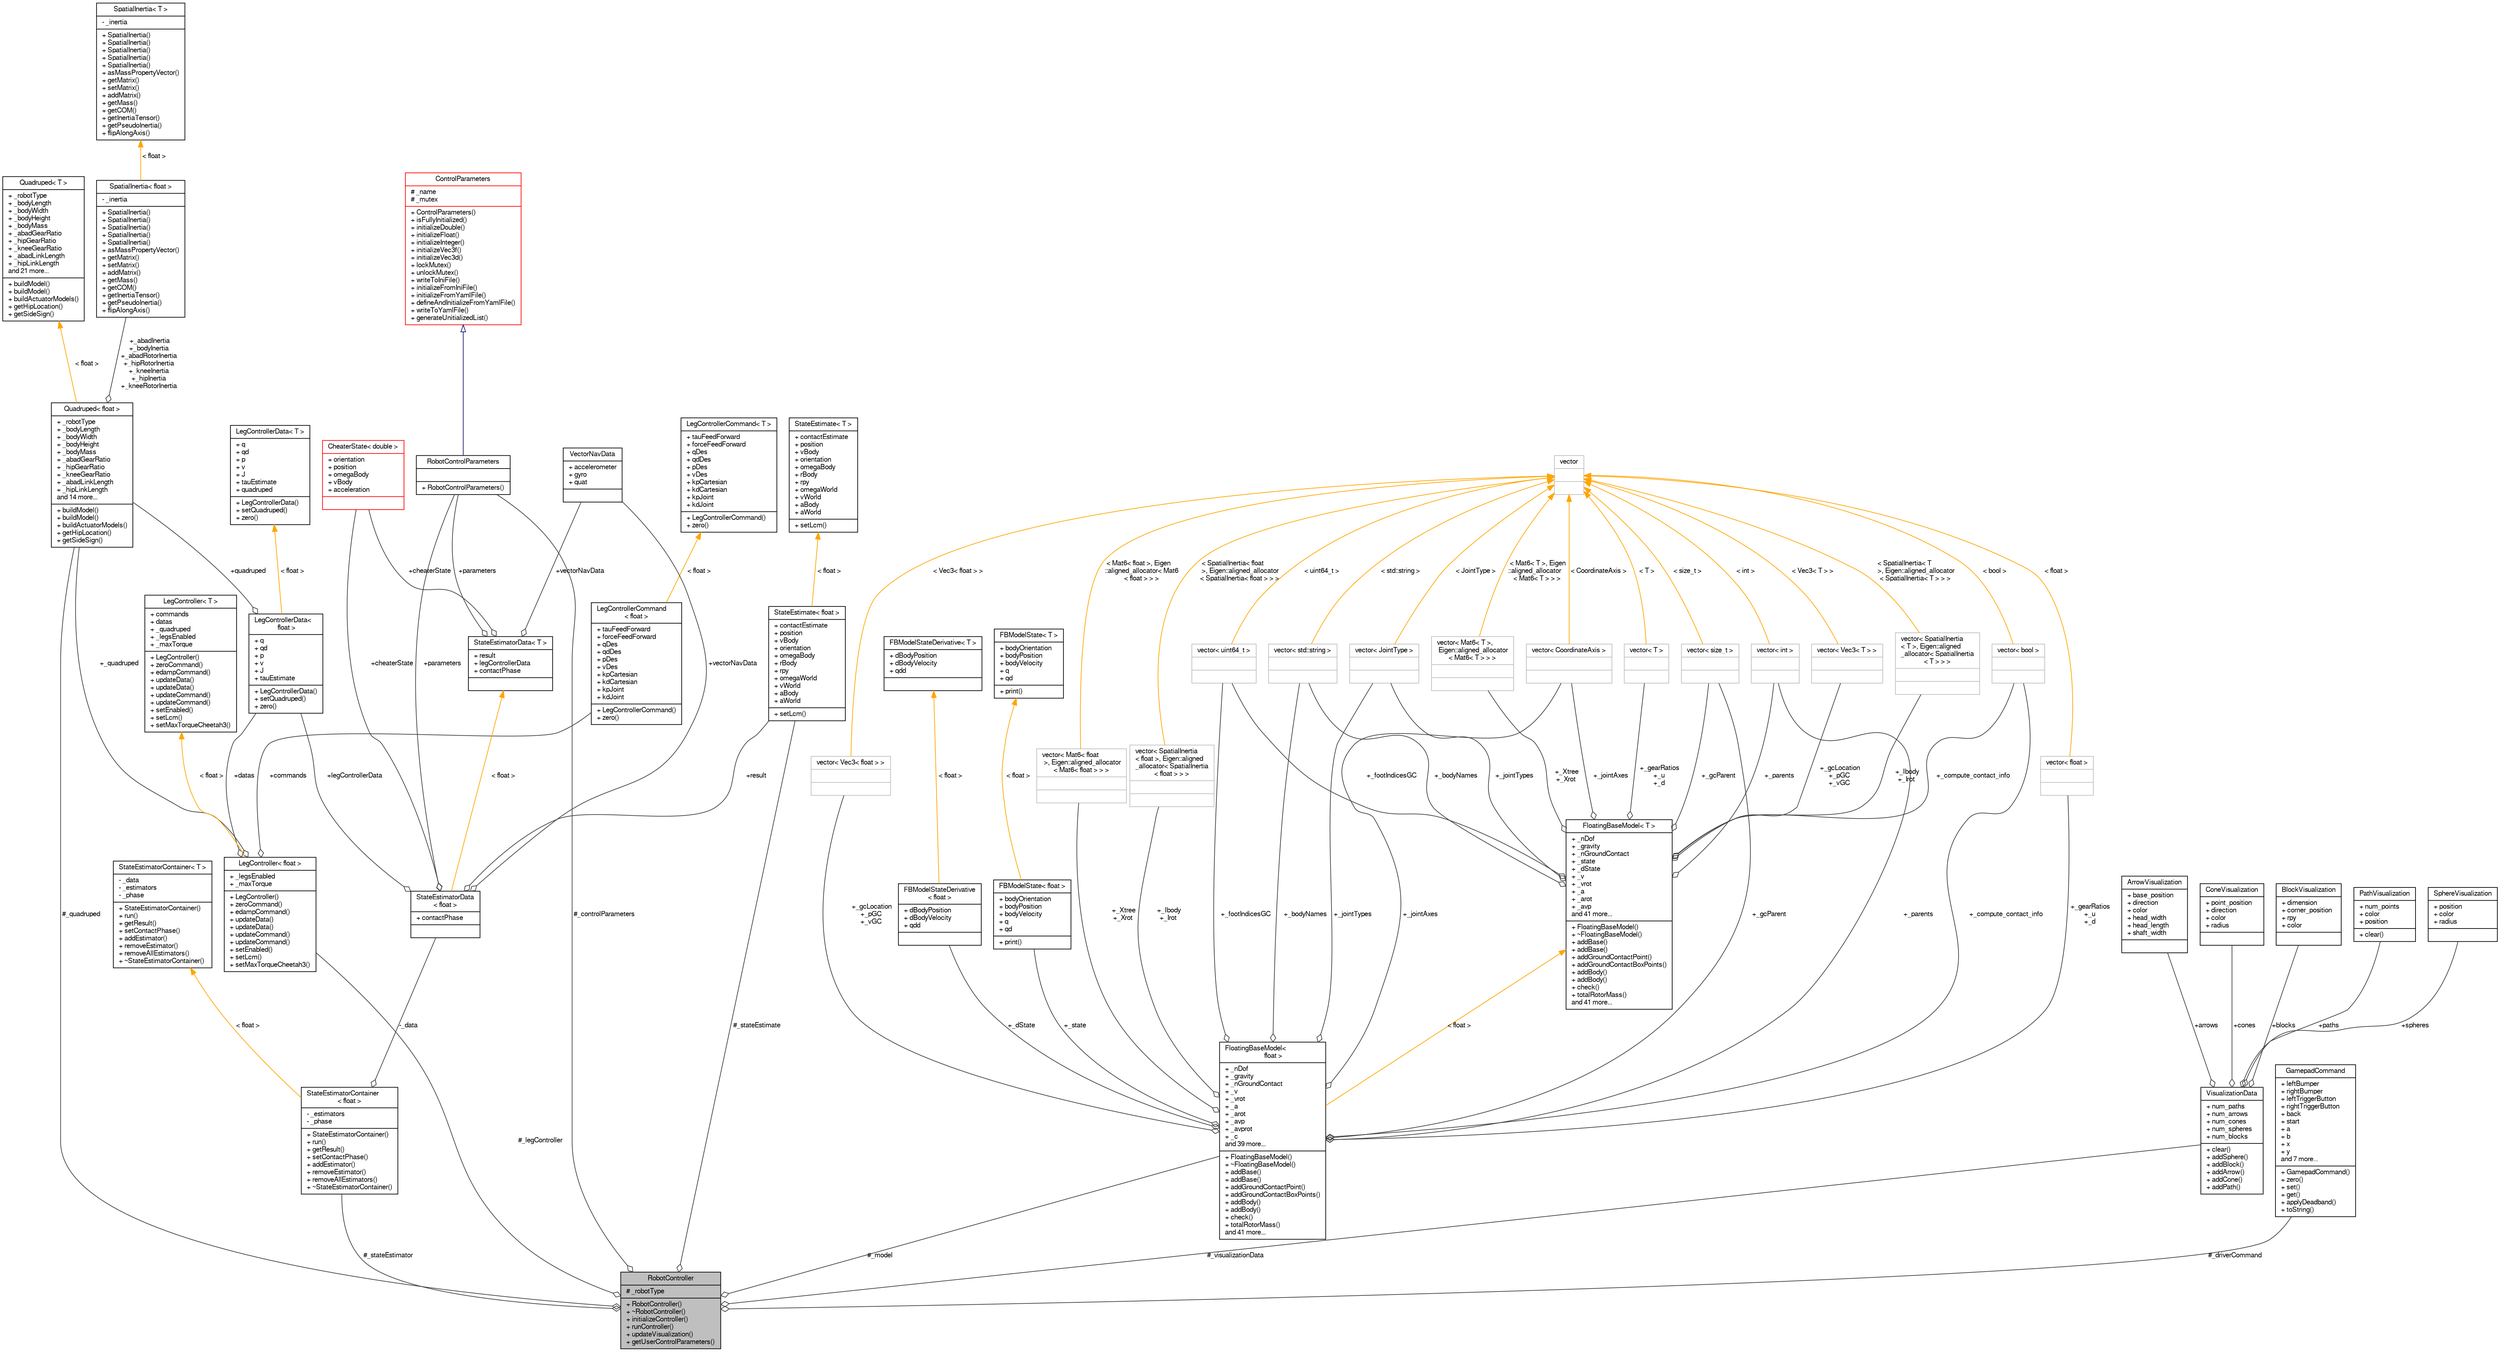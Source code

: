 digraph "RobotController"
{
  edge [fontname="FreeSans",fontsize="10",labelfontname="FreeSans",labelfontsize="10"];
  node [fontname="FreeSans",fontsize="10",shape=record];
  Node1 [label="{RobotController\n|# _robotType\l|+ RobotController()\l+ ~RobotController()\l+ initializeController()\l+ runController()\l+ updateVisualization()\l+ getUserControlParameters()\l}",height=0.2,width=0.4,color="black", fillcolor="grey75", style="filled", fontcolor="black"];
  Node2 -> Node1 [color="grey25",fontsize="10",style="solid",label=" #_stateEstimate" ,arrowhead="odiamond",fontname="FreeSans"];
  Node2 [label="{StateEstimate\< float \>\n|+ contactEstimate\l+ position\l+ vBody\l+ orientation\l+ omegaBody\l+ rBody\l+ rpy\l+ omegaWorld\l+ vWorld\l+ aBody\l+ aWorld\l|+ setLcm()\l}",height=0.2,width=0.4,color="black", fillcolor="white", style="filled",URL="$dd/df3/struct_state_estimate.html"];
  Node3 -> Node2 [dir="back",color="orange",fontsize="10",style="solid",label=" \< float \>" ,fontname="FreeSans"];
  Node3 [label="{StateEstimate\< T \>\n|+ contactEstimate\l+ position\l+ vBody\l+ orientation\l+ omegaBody\l+ rBody\l+ rpy\l+ omegaWorld\l+ vWorld\l+ aBody\l+ aWorld\l|+ setLcm()\l}",height=0.2,width=0.4,color="black", fillcolor="white", style="filled",URL="$dd/df3/struct_state_estimate.html"];
  Node4 -> Node1 [color="grey25",fontsize="10",style="solid",label=" #_legController" ,arrowhead="odiamond",fontname="FreeSans"];
  Node4 [label="{LegController\< float \>\n|+ _legsEnabled\l+ _maxTorque\l|+ LegController()\l+ zeroCommand()\l+ edampCommand()\l+ updateData()\l+ updateData()\l+ updateCommand()\l+ updateCommand()\l+ setEnabled()\l+ setLcm()\l+ setMaxTorqueCheetah3()\l}",height=0.2,width=0.4,color="black", fillcolor="white", style="filled",URL="$d0/d96/class_leg_controller.html"];
  Node5 -> Node4 [color="grey25",fontsize="10",style="solid",label=" +datas" ,arrowhead="odiamond",fontname="FreeSans"];
  Node5 [label="{LegControllerData\<\l float \>\n|+ q\l+ qd\l+ p\l+ v\l+ J\l+ tauEstimate\l|+ LegControllerData()\l+ setQuadruped()\l+ zero()\l}",height=0.2,width=0.4,color="black", fillcolor="white", style="filled",URL="$d7/d6e/struct_leg_controller_data.html"];
  Node6 -> Node5 [color="grey25",fontsize="10",style="solid",label=" +quadruped" ,arrowhead="odiamond",fontname="FreeSans"];
  Node6 [label="{Quadruped\< float \>\n|+ _robotType\l+ _bodyLength\l+ _bodyWidth\l+ _bodyHeight\l+ _bodyMass\l+ _abadGearRatio\l+ _hipGearRatio\l+ _kneeGearRatio\l+ _abadLinkLength\l+ _hipLinkLength\land 14 more...\l|+ buildModel()\l+ buildModel()\l+ buildActuatorModels()\l+ getHipLocation()\l+ getSideSign()\l}",height=0.2,width=0.4,color="black", fillcolor="white", style="filled",URL="$dc/d66/class_quadruped.html"];
  Node7 -> Node6 [color="grey25",fontsize="10",style="solid",label=" +_abadInertia\n+_bodyInertia\n+_abadRotorInertia\n+_hipRotorInertia\n+_kneeInertia\n+_hipInertia\n+_kneeRotorInertia" ,arrowhead="odiamond",fontname="FreeSans"];
  Node7 [label="{SpatialInertia\< float \>\n|- _inertia\l|+ SpatialInertia()\l+ SpatialInertia()\l+ SpatialInertia()\l+ SpatialInertia()\l+ SpatialInertia()\l+ asMassPropertyVector()\l+ getMatrix()\l+ setMatrix()\l+ addMatrix()\l+ getMass()\l+ getCOM()\l+ getInertiaTensor()\l+ getPseudoInertia()\l+ flipAlongAxis()\l}",height=0.2,width=0.4,color="black", fillcolor="white", style="filled",URL="$d6/d81/class_spatial_inertia.html"];
  Node8 -> Node7 [dir="back",color="orange",fontsize="10",style="solid",label=" \< float \>" ,fontname="FreeSans"];
  Node8 [label="{SpatialInertia\< T \>\n|- _inertia\l|+ SpatialInertia()\l+ SpatialInertia()\l+ SpatialInertia()\l+ SpatialInertia()\l+ SpatialInertia()\l+ asMassPropertyVector()\l+ getMatrix()\l+ setMatrix()\l+ addMatrix()\l+ getMass()\l+ getCOM()\l+ getInertiaTensor()\l+ getPseudoInertia()\l+ flipAlongAxis()\l}",height=0.2,width=0.4,color="black", fillcolor="white", style="filled",URL="$d6/d81/class_spatial_inertia.html"];
  Node9 -> Node6 [dir="back",color="orange",fontsize="10",style="solid",label=" \< float \>" ,fontname="FreeSans"];
  Node9 [label="{Quadruped\< T \>\n|+ _robotType\l+ _bodyLength\l+ _bodyWidth\l+ _bodyHeight\l+ _bodyMass\l+ _abadGearRatio\l+ _hipGearRatio\l+ _kneeGearRatio\l+ _abadLinkLength\l+ _hipLinkLength\land 21 more...\l|+ buildModel()\l+ buildModel()\l+ buildActuatorModels()\l+ getHipLocation()\l+ getSideSign()\l}",height=0.2,width=0.4,color="black", fillcolor="white", style="filled",URL="$dc/d66/class_quadruped.html"];
  Node10 -> Node5 [dir="back",color="orange",fontsize="10",style="solid",label=" \< float \>" ,fontname="FreeSans"];
  Node10 [label="{LegControllerData\< T \>\n|+ q\l+ qd\l+ p\l+ v\l+ J\l+ tauEstimate\l+ quadruped\l|+ LegControllerData()\l+ setQuadruped()\l+ zero()\l}",height=0.2,width=0.4,color="black", fillcolor="white", style="filled",URL="$d7/d6e/struct_leg_controller_data.html"];
  Node6 -> Node4 [color="grey25",fontsize="10",style="solid",label=" +_quadruped" ,arrowhead="odiamond",fontname="FreeSans"];
  Node11 -> Node4 [color="grey25",fontsize="10",style="solid",label=" +commands" ,arrowhead="odiamond",fontname="FreeSans"];
  Node11 [label="{LegControllerCommand\l\< float \>\n|+ tauFeedForward\l+ forceFeedForward\l+ qDes\l+ qdDes\l+ pDes\l+ vDes\l+ kpCartesian\l+ kdCartesian\l+ kpJoint\l+ kdJoint\l|+ LegControllerCommand()\l+ zero()\l}",height=0.2,width=0.4,color="black", fillcolor="white", style="filled",URL="$d1/d6a/struct_leg_controller_command.html"];
  Node12 -> Node11 [dir="back",color="orange",fontsize="10",style="solid",label=" \< float \>" ,fontname="FreeSans"];
  Node12 [label="{LegControllerCommand\< T \>\n|+ tauFeedForward\l+ forceFeedForward\l+ qDes\l+ qdDes\l+ pDes\l+ vDes\l+ kpCartesian\l+ kdCartesian\l+ kpJoint\l+ kdJoint\l|+ LegControllerCommand()\l+ zero()\l}",height=0.2,width=0.4,color="black", fillcolor="white", style="filled",URL="$d1/d6a/struct_leg_controller_command.html"];
  Node13 -> Node4 [dir="back",color="orange",fontsize="10",style="solid",label=" \< float \>" ,fontname="FreeSans"];
  Node13 [label="{LegController\< T \>\n|+ commands\l+ datas\l+ _quadruped\l+ _legsEnabled\l+ _maxTorque\l|+ LegController()\l+ zeroCommand()\l+ edampCommand()\l+ updateData()\l+ updateData()\l+ updateCommand()\l+ updateCommand()\l+ setEnabled()\l+ setLcm()\l+ setMaxTorqueCheetah3()\l}",height=0.2,width=0.4,color="black", fillcolor="white", style="filled",URL="$d0/d96/class_leg_controller.html"];
  Node14 -> Node1 [color="grey25",fontsize="10",style="solid",label=" #_model" ,arrowhead="odiamond",fontname="FreeSans"];
  Node14 [label="{FloatingBaseModel\<\l float \>\n|+ _nDof\l+ _gravity\l+ _nGroundContact\l+ _v\l+ _vrot\l+ _a\l+ _arot\l+ _avp\l+ _avprot\l+ _c\land 39 more...\l|+ FloatingBaseModel()\l+ ~FloatingBaseModel()\l+ addBase()\l+ addBase()\l+ addGroundContactPoint()\l+ addGroundContactBoxPoints()\l+ addBody()\l+ addBody()\l+ check()\l+ totalRotorMass()\land 41 more...\l}",height=0.2,width=0.4,color="black", fillcolor="white", style="filled",URL="$d6/db1/class_floating_base_model.html"];
  Node15 -> Node14 [color="grey25",fontsize="10",style="solid",label=" +_state" ,arrowhead="odiamond",fontname="FreeSans"];
  Node15 [label="{FBModelState\< float \>\n|+ bodyOrientation\l+ bodyPosition\l+ bodyVelocity\l+ q\l+ qd\l|+ print()\l}",height=0.2,width=0.4,color="black", fillcolor="white", style="filled",URL="$de/d75/struct_f_b_model_state.html"];
  Node16 -> Node15 [dir="back",color="orange",fontsize="10",style="solid",label=" \< float \>" ,fontname="FreeSans"];
  Node16 [label="{FBModelState\< T \>\n|+ bodyOrientation\l+ bodyPosition\l+ bodyVelocity\l+ q\l+ qd\l|+ print()\l}",height=0.2,width=0.4,color="black", fillcolor="white", style="filled",URL="$de/d75/struct_f_b_model_state.html"];
  Node17 -> Node14 [color="grey25",fontsize="10",style="solid",label=" +_Xtree\n+_Xrot" ,arrowhead="odiamond",fontname="FreeSans"];
  Node17 [label="{vector\< Mat6\< float\l \>, Eigen::aligned_allocator\l\< Mat6\< float \> \> \>\n||}",height=0.2,width=0.4,color="grey75", fillcolor="white", style="filled"];
  Node18 -> Node17 [dir="back",color="orange",fontsize="10",style="solid",label=" \< Mat6\< float \>, Eigen\l::aligned_allocator\< Mat6\l\< float \> \> \>" ,fontname="FreeSans"];
  Node18 [label="{vector\n||}",height=0.2,width=0.4,color="grey75", fillcolor="white", style="filled"];
  Node19 -> Node14 [color="grey25",fontsize="10",style="solid",label=" +_Ibody\n+_Irot" ,arrowhead="odiamond",fontname="FreeSans"];
  Node19 [label="{vector\< SpatialInertia\l\< float \>, Eigen::aligned\l_allocator\< SpatialInertia\l\< float \> \> \>\n||}",height=0.2,width=0.4,color="grey75", fillcolor="white", style="filled"];
  Node18 -> Node19 [dir="back",color="orange",fontsize="10",style="solid",label=" \< SpatialInertia\< float\l \>, Eigen::aligned_allocator\l\< SpatialInertia\< float \> \> \>" ,fontname="FreeSans"];
  Node20 -> Node14 [color="grey25",fontsize="10",style="solid",label=" +_jointTypes" ,arrowhead="odiamond",fontname="FreeSans"];
  Node20 [label="{vector\< JointType \>\n||}",height=0.2,width=0.4,color="grey75", fillcolor="white", style="filled"];
  Node18 -> Node20 [dir="back",color="orange",fontsize="10",style="solid",label=" \< JointType \>" ,fontname="FreeSans"];
  Node21 -> Node14 [color="grey25",fontsize="10",style="solid",label=" +_jointAxes" ,arrowhead="odiamond",fontname="FreeSans"];
  Node21 [label="{vector\< CoordinateAxis \>\n||}",height=0.2,width=0.4,color="grey75", fillcolor="white", style="filled"];
  Node18 -> Node21 [dir="back",color="orange",fontsize="10",style="solid",label=" \< CoordinateAxis \>" ,fontname="FreeSans"];
  Node22 -> Node14 [color="grey25",fontsize="10",style="solid",label=" +_footIndicesGC" ,arrowhead="odiamond",fontname="FreeSans"];
  Node22 [label="{vector\< uint64_t \>\n||}",height=0.2,width=0.4,color="grey75", fillcolor="white", style="filled"];
  Node18 -> Node22 [dir="back",color="orange",fontsize="10",style="solid",label=" \< uint64_t \>" ,fontname="FreeSans"];
  Node23 -> Node14 [color="grey25",fontsize="10",style="solid",label=" +_gcParent" ,arrowhead="odiamond",fontname="FreeSans"];
  Node23 [label="{vector\< size_t \>\n||}",height=0.2,width=0.4,color="grey75", fillcolor="white", style="filled"];
  Node18 -> Node23 [dir="back",color="orange",fontsize="10",style="solid",label=" \< size_t \>" ,fontname="FreeSans"];
  Node24 -> Node14 [color="grey25",fontsize="10",style="solid",label=" +_gearRatios\n+_u\n+_d" ,arrowhead="odiamond",fontname="FreeSans"];
  Node24 [label="{vector\< float \>\n||}",height=0.2,width=0.4,color="grey75", fillcolor="white", style="filled"];
  Node18 -> Node24 [dir="back",color="orange",fontsize="10",style="solid",label=" \< float \>" ,fontname="FreeSans"];
  Node25 -> Node14 [color="grey25",fontsize="10",style="solid",label=" +_parents" ,arrowhead="odiamond",fontname="FreeSans"];
  Node25 [label="{vector\< int \>\n||}",height=0.2,width=0.4,color="grey75", fillcolor="white", style="filled"];
  Node18 -> Node25 [dir="back",color="orange",fontsize="10",style="solid",label=" \< int \>" ,fontname="FreeSans"];
  Node26 -> Node14 [color="grey25",fontsize="10",style="solid",label=" +_dState" ,arrowhead="odiamond",fontname="FreeSans"];
  Node26 [label="{FBModelStateDerivative\l\< float \>\n|+ dBodyPosition\l+ dBodyVelocity\l+ qdd\l|}",height=0.2,width=0.4,color="black", fillcolor="white", style="filled",URL="$de/dce/struct_f_b_model_state_derivative.html"];
  Node27 -> Node26 [dir="back",color="orange",fontsize="10",style="solid",label=" \< float \>" ,fontname="FreeSans"];
  Node27 [label="{FBModelStateDerivative\< T \>\n|+ dBodyPosition\l+ dBodyVelocity\l+ qdd\l|}",height=0.2,width=0.4,color="black", fillcolor="white", style="filled",URL="$de/dce/struct_f_b_model_state_derivative.html"];
  Node28 -> Node14 [color="grey25",fontsize="10",style="solid",label=" +_compute_contact_info" ,arrowhead="odiamond",fontname="FreeSans"];
  Node28 [label="{vector\< bool \>\n||}",height=0.2,width=0.4,color="grey75", fillcolor="white", style="filled"];
  Node18 -> Node28 [dir="back",color="orange",fontsize="10",style="solid",label=" \< bool \>" ,fontname="FreeSans"];
  Node29 -> Node14 [color="grey25",fontsize="10",style="solid",label=" +_bodyNames" ,arrowhead="odiamond",fontname="FreeSans"];
  Node29 [label="{vector\< std::string \>\n||}",height=0.2,width=0.4,color="grey75", fillcolor="white", style="filled"];
  Node18 -> Node29 [dir="back",color="orange",fontsize="10",style="solid",label=" \< std::string \>" ,fontname="FreeSans"];
  Node30 -> Node14 [color="grey25",fontsize="10",style="solid",label=" +_gcLocation\n+_pGC\n+_vGC" ,arrowhead="odiamond",fontname="FreeSans"];
  Node30 [label="{vector\< Vec3\< float \> \>\n||}",height=0.2,width=0.4,color="grey75", fillcolor="white", style="filled"];
  Node18 -> Node30 [dir="back",color="orange",fontsize="10",style="solid",label=" \< Vec3\< float \> \>" ,fontname="FreeSans"];
  Node31 -> Node14 [dir="back",color="orange",fontsize="10",style="solid",label=" \< float \>" ,fontname="FreeSans"];
  Node31 [label="{FloatingBaseModel\< T \>\n|+ _nDof\l+ _gravity\l+ _nGroundContact\l+ _state\l+ _dState\l+ _v\l+ _vrot\l+ _a\l+ _arot\l+ _avp\land 41 more...\l|+ FloatingBaseModel()\l+ ~FloatingBaseModel()\l+ addBase()\l+ addBase()\l+ addGroundContactPoint()\l+ addGroundContactBoxPoints()\l+ addBody()\l+ addBody()\l+ check()\l+ totalRotorMass()\land 41 more...\l}",height=0.2,width=0.4,color="black", fillcolor="white", style="filled",URL="$d6/db1/class_floating_base_model.html"];
  Node32 -> Node31 [color="grey25",fontsize="10",style="solid",label=" +_gcLocation\n+_pGC\n+_vGC" ,arrowhead="odiamond",fontname="FreeSans"];
  Node32 [label="{vector\< Vec3\< T \> \>\n||}",height=0.2,width=0.4,color="grey75", fillcolor="white", style="filled"];
  Node18 -> Node32 [dir="back",color="orange",fontsize="10",style="solid",label=" \< Vec3\< T \> \>" ,fontname="FreeSans"];
  Node33 -> Node31 [color="grey25",fontsize="10",style="solid",label=" +_Ibody\n+_Irot" ,arrowhead="odiamond",fontname="FreeSans"];
  Node33 [label="{vector\< SpatialInertia\l\< T \>, Eigen::aligned\l_allocator\< SpatialInertia\l\< T \> \> \>\n||}",height=0.2,width=0.4,color="grey75", fillcolor="white", style="filled"];
  Node18 -> Node33 [dir="back",color="orange",fontsize="10",style="solid",label=" \< SpatialInertia\< T\l \>, Eigen::aligned_allocator\l\< SpatialInertia\< T \> \> \>" ,fontname="FreeSans"];
  Node34 -> Node31 [color="grey25",fontsize="10",style="solid",label=" +_Xtree\n+_Xrot" ,arrowhead="odiamond",fontname="FreeSans"];
  Node34 [label="{vector\< Mat6\< T \>,\l Eigen::aligned_allocator\l\< Mat6\< T \> \> \>\n||}",height=0.2,width=0.4,color="grey75", fillcolor="white", style="filled"];
  Node18 -> Node34 [dir="back",color="orange",fontsize="10",style="solid",label=" \< Mat6\< T \>, Eigen\l::aligned_allocator\l\< Mat6\< T \> \> \>" ,fontname="FreeSans"];
  Node20 -> Node31 [color="grey25",fontsize="10",style="solid",label=" +_jointTypes" ,arrowhead="odiamond",fontname="FreeSans"];
  Node21 -> Node31 [color="grey25",fontsize="10",style="solid",label=" +_jointAxes" ,arrowhead="odiamond",fontname="FreeSans"];
  Node22 -> Node31 [color="grey25",fontsize="10",style="solid",label=" +_footIndicesGC" ,arrowhead="odiamond",fontname="FreeSans"];
  Node35 -> Node31 [color="grey25",fontsize="10",style="solid",label=" +_gearRatios\n+_u\n+_d" ,arrowhead="odiamond",fontname="FreeSans"];
  Node35 [label="{vector\< T \>\n||}",height=0.2,width=0.4,color="grey75", fillcolor="white", style="filled"];
  Node18 -> Node35 [dir="back",color="orange",fontsize="10",style="solid",label=" \< T \>" ,fontname="FreeSans"];
  Node23 -> Node31 [color="grey25",fontsize="10",style="solid",label=" +_gcParent" ,arrowhead="odiamond",fontname="FreeSans"];
  Node25 -> Node31 [color="grey25",fontsize="10",style="solid",label=" +_parents" ,arrowhead="odiamond",fontname="FreeSans"];
  Node28 -> Node31 [color="grey25",fontsize="10",style="solid",label=" +_compute_contact_info" ,arrowhead="odiamond",fontname="FreeSans"];
  Node29 -> Node31 [color="grey25",fontsize="10",style="solid",label=" +_bodyNames" ,arrowhead="odiamond",fontname="FreeSans"];
  Node6 -> Node1 [color="grey25",fontsize="10",style="solid",label=" #_quadruped" ,arrowhead="odiamond",fontname="FreeSans"];
  Node36 -> Node1 [color="grey25",fontsize="10",style="solid",label=" #_visualizationData" ,arrowhead="odiamond",fontname="FreeSans"];
  Node36 [label="{VisualizationData\n|+ num_paths\l+ num_arrows\l+ num_cones\l+ num_spheres\l+ num_blocks\l|+ clear()\l+ addSphere()\l+ addBlock()\l+ addArrow()\l+ addCone()\l+ addPath()\l}",height=0.2,width=0.4,color="black", fillcolor="white", style="filled",URL="$d3/d60/struct_visualization_data.html"];
  Node37 -> Node36 [color="grey25",fontsize="10",style="solid",label=" +arrows" ,arrowhead="odiamond",fontname="FreeSans"];
  Node37 [label="{ArrowVisualization\n|+ base_position\l+ direction\l+ color\l+ head_width\l+ head_length\l+ shaft_width\l|}",height=0.2,width=0.4,color="black", fillcolor="white", style="filled",URL="$d4/d7b/struct_arrow_visualization.html"];
  Node38 -> Node36 [color="grey25",fontsize="10",style="solid",label=" +cones" ,arrowhead="odiamond",fontname="FreeSans"];
  Node38 [label="{ConeVisualization\n|+ point_position\l+ direction\l+ color\l+ radius\l|}",height=0.2,width=0.4,color="black", fillcolor="white", style="filled",URL="$df/da6/struct_cone_visualization.html"];
  Node39 -> Node36 [color="grey25",fontsize="10",style="solid",label=" +blocks" ,arrowhead="odiamond",fontname="FreeSans"];
  Node39 [label="{BlockVisualization\n|+ dimension\l+ corner_position\l+ rpy\l+ color\l|}",height=0.2,width=0.4,color="black", fillcolor="white", style="filled",URL="$d5/d38/struct_block_visualization.html"];
  Node40 -> Node36 [color="grey25",fontsize="10",style="solid",label=" +paths" ,arrowhead="odiamond",fontname="FreeSans"];
  Node40 [label="{PathVisualization\n|+ num_points\l+ color\l+ position\l|+ clear()\l}",height=0.2,width=0.4,color="black", fillcolor="white", style="filled",URL="$d1/d06/struct_path_visualization.html"];
  Node41 -> Node36 [color="grey25",fontsize="10",style="solid",label=" +spheres" ,arrowhead="odiamond",fontname="FreeSans"];
  Node41 [label="{SphereVisualization\n|+ position\l+ color\l+ radius\l|}",height=0.2,width=0.4,color="black", fillcolor="white", style="filled",URL="$d7/d94/struct_sphere_visualization.html"];
  Node42 -> Node1 [color="grey25",fontsize="10",style="solid",label=" #_stateEstimator" ,arrowhead="odiamond",fontname="FreeSans"];
  Node42 [label="{StateEstimatorContainer\l\< float \>\n|- _estimators\l- _phase\l|+ StateEstimatorContainer()\l+ run()\l+ getResult()\l+ setContactPhase()\l+ addEstimator()\l+ removeEstimator()\l+ removeAllEstimators()\l+ ~StateEstimatorContainer()\l}",height=0.2,width=0.4,color="black", fillcolor="white", style="filled",URL="$d1/d3b/class_state_estimator_container.html"];
  Node43 -> Node42 [color="grey25",fontsize="10",style="solid",label=" -_data" ,arrowhead="odiamond",fontname="FreeSans"];
  Node43 [label="{StateEstimatorData\l\< float \>\n|+ contactPhase\l|}",height=0.2,width=0.4,color="black", fillcolor="white", style="filled",URL="$d1/d0d/struct_state_estimator_data.html"];
  Node2 -> Node43 [color="grey25",fontsize="10",style="solid",label=" +result" ,arrowhead="odiamond",fontname="FreeSans"];
  Node5 -> Node43 [color="grey25",fontsize="10",style="solid",label=" +legControllerData" ,arrowhead="odiamond",fontname="FreeSans"];
  Node44 -> Node43 [color="grey25",fontsize="10",style="solid",label=" +vectorNavData" ,arrowhead="odiamond",fontname="FreeSans"];
  Node44 [label="{VectorNavData\n|+ accelerometer\l+ gyro\l+ quat\l|}",height=0.2,width=0.4,color="black", fillcolor="white", style="filled",URL="$df/d06/struct_vector_nav_data.html"];
  Node45 -> Node43 [color="grey25",fontsize="10",style="solid",label=" +cheaterState" ,arrowhead="odiamond",fontname="FreeSans"];
  Node45 [label="{CheaterState\< double \>\n|+ orientation\l+ position\l+ omegaBody\l+ vBody\l+ acceleration\l|}",height=0.2,width=0.4,color="red", fillcolor="white", style="filled",URL="$d2/d3e/struct_cheater_state.html"];
  Node46 -> Node43 [color="grey25",fontsize="10",style="solid",label=" +parameters" ,arrowhead="odiamond",fontname="FreeSans"];
  Node46 [label="{RobotControlParameters\n||+ RobotControlParameters()\l}",height=0.2,width=0.4,color="black", fillcolor="white", style="filled",URL="$d0/d73/class_robot_control_parameters.html"];
  Node47 -> Node46 [dir="back",color="midnightblue",fontsize="10",style="solid",arrowtail="onormal",fontname="FreeSans"];
  Node47 [label="{ControlParameters\n|# _name\l# _mutex\l|+ ControlParameters()\l+ isFullyInitialized()\l+ initializeDouble()\l+ initializeFloat()\l+ initializeInteger()\l+ initializeVec3f()\l+ initializeVec3d()\l+ lockMutex()\l+ unlockMutex()\l+ writeToIniFile()\l+ initializeFromIniFile()\l+ initializeFromYamlFile()\l+ defineAndInitializeFromYamlFile()\l+ writeToYamlFile()\l+ generateUnitializedList()\l}",height=0.2,width=0.4,color="red", fillcolor="white", style="filled",URL="$d8/d86/class_control_parameters.html"];
  Node48 -> Node43 [dir="back",color="orange",fontsize="10",style="solid",label=" \< float \>" ,fontname="FreeSans"];
  Node48 [label="{StateEstimatorData\< T \>\n|+ result\l+ legControllerData\l+ contactPhase\l|}",height=0.2,width=0.4,color="black", fillcolor="white", style="filled",URL="$d1/d0d/struct_state_estimator_data.html"];
  Node44 -> Node48 [color="grey25",fontsize="10",style="solid",label=" +vectorNavData" ,arrowhead="odiamond",fontname="FreeSans"];
  Node45 -> Node48 [color="grey25",fontsize="10",style="solid",label=" +cheaterState" ,arrowhead="odiamond",fontname="FreeSans"];
  Node46 -> Node48 [color="grey25",fontsize="10",style="solid",label=" +parameters" ,arrowhead="odiamond",fontname="FreeSans"];
  Node49 -> Node42 [dir="back",color="orange",fontsize="10",style="solid",label=" \< float \>" ,fontname="FreeSans"];
  Node49 [label="{StateEstimatorContainer\< T \>\n|- _data\l- _estimators\l- _phase\l|+ StateEstimatorContainer()\l+ run()\l+ getResult()\l+ setContactPhase()\l+ addEstimator()\l+ removeEstimator()\l+ removeAllEstimators()\l+ ~StateEstimatorContainer()\l}",height=0.2,width=0.4,color="black", fillcolor="white", style="filled",URL="$d1/d3b/class_state_estimator_container.html"];
  Node50 -> Node1 [color="grey25",fontsize="10",style="solid",label=" #_driverCommand" ,arrowhead="odiamond",fontname="FreeSans"];
  Node50 [label="{GamepadCommand\n|+ leftBumper\l+ rightBumper\l+ leftTriggerButton\l+ rightTriggerButton\l+ back\l+ start\l+ a\l+ b\l+ x\l+ y\land 7 more...\l|+ GamepadCommand()\l+ zero()\l+ set()\l+ get()\l+ applyDeadband()\l+ toString()\l}",height=0.2,width=0.4,color="black", fillcolor="white", style="filled",URL="$d4/d51/struct_gamepad_command.html"];
  Node46 -> Node1 [color="grey25",fontsize="10",style="solid",label=" #_controlParameters" ,arrowhead="odiamond",fontname="FreeSans"];
}
